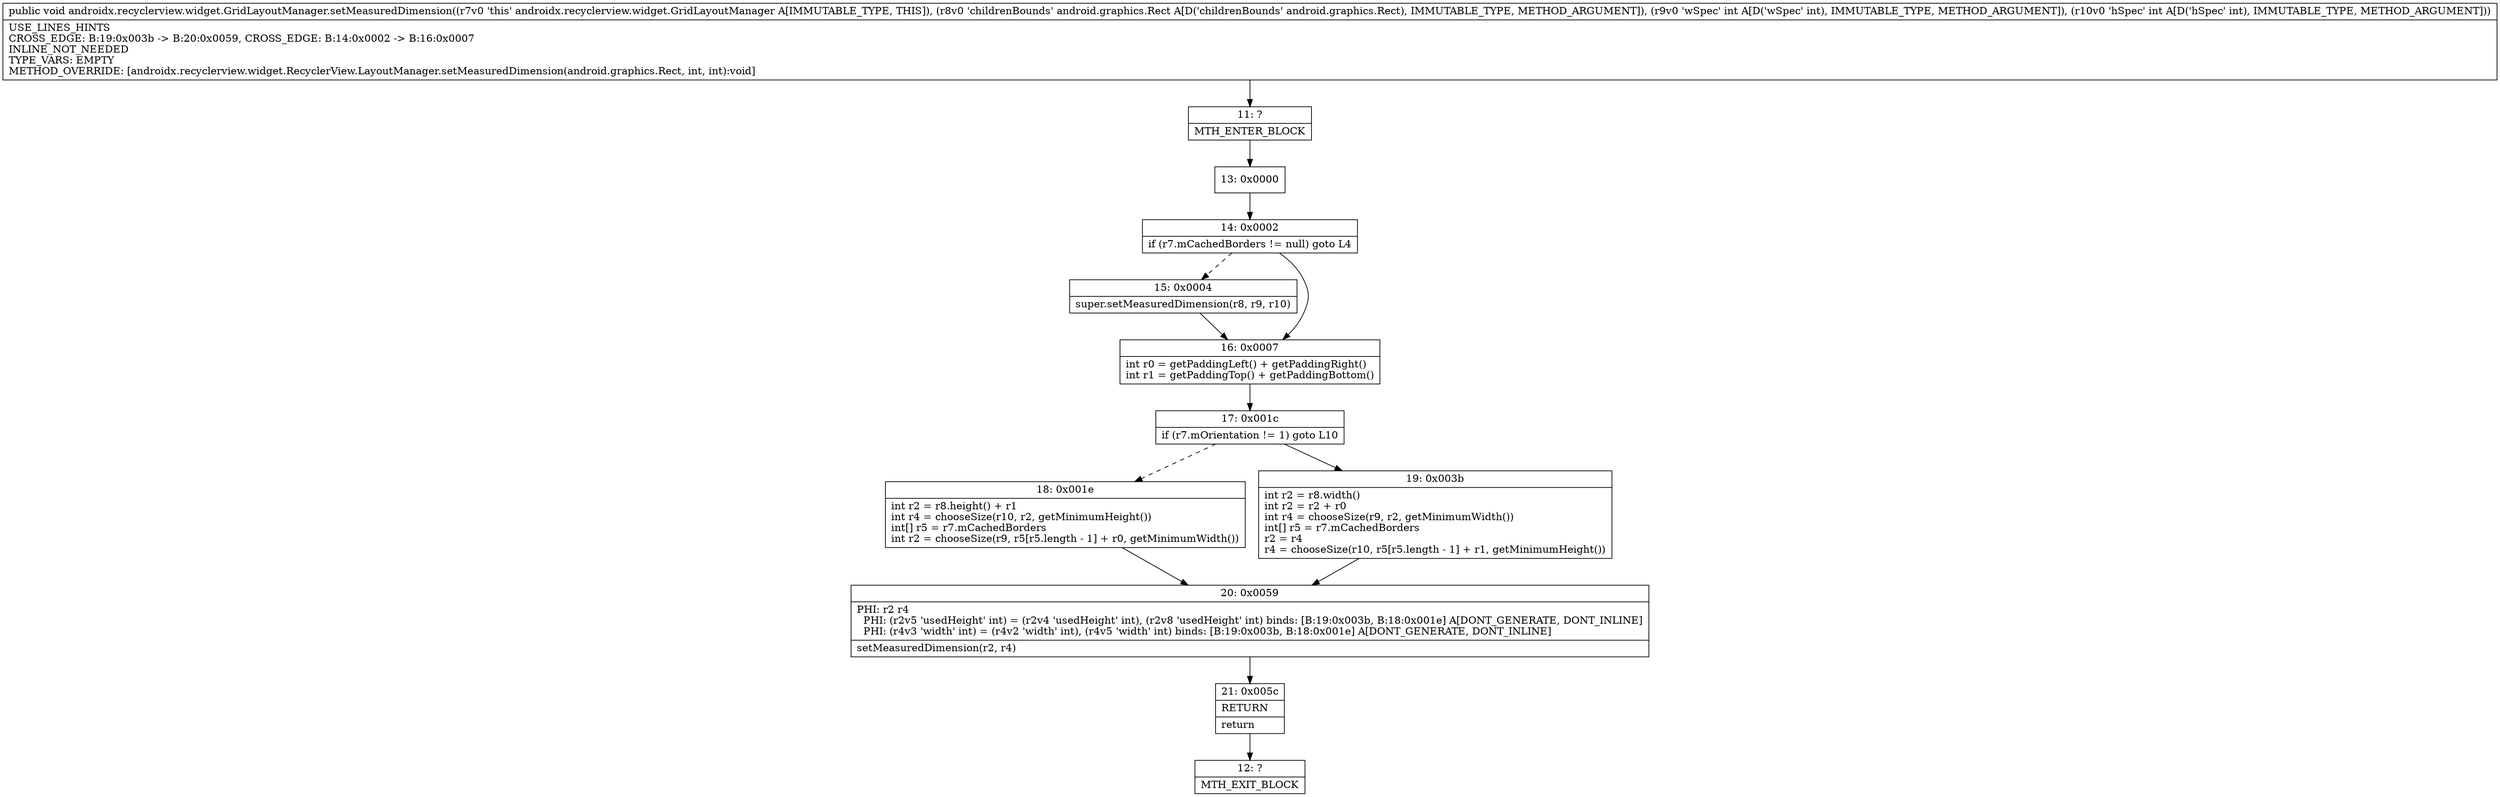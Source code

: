 digraph "CFG forandroidx.recyclerview.widget.GridLayoutManager.setMeasuredDimension(Landroid\/graphics\/Rect;II)V" {
Node_11 [shape=record,label="{11\:\ ?|MTH_ENTER_BLOCK\l}"];
Node_13 [shape=record,label="{13\:\ 0x0000}"];
Node_14 [shape=record,label="{14\:\ 0x0002|if (r7.mCachedBorders != null) goto L4\l}"];
Node_15 [shape=record,label="{15\:\ 0x0004|super.setMeasuredDimension(r8, r9, r10)\l}"];
Node_16 [shape=record,label="{16\:\ 0x0007|int r0 = getPaddingLeft() + getPaddingRight()\lint r1 = getPaddingTop() + getPaddingBottom()\l}"];
Node_17 [shape=record,label="{17\:\ 0x001c|if (r7.mOrientation != 1) goto L10\l}"];
Node_18 [shape=record,label="{18\:\ 0x001e|int r2 = r8.height() + r1\lint r4 = chooseSize(r10, r2, getMinimumHeight())\lint[] r5 = r7.mCachedBorders\lint r2 = chooseSize(r9, r5[r5.length \- 1] + r0, getMinimumWidth())\l}"];
Node_20 [shape=record,label="{20\:\ 0x0059|PHI: r2 r4 \l  PHI: (r2v5 'usedHeight' int) = (r2v4 'usedHeight' int), (r2v8 'usedHeight' int) binds: [B:19:0x003b, B:18:0x001e] A[DONT_GENERATE, DONT_INLINE]\l  PHI: (r4v3 'width' int) = (r4v2 'width' int), (r4v5 'width' int) binds: [B:19:0x003b, B:18:0x001e] A[DONT_GENERATE, DONT_INLINE]\l|setMeasuredDimension(r2, r4)\l}"];
Node_21 [shape=record,label="{21\:\ 0x005c|RETURN\l|return\l}"];
Node_12 [shape=record,label="{12\:\ ?|MTH_EXIT_BLOCK\l}"];
Node_19 [shape=record,label="{19\:\ 0x003b|int r2 = r8.width()\lint r2 = r2 + r0\lint r4 = chooseSize(r9, r2, getMinimumWidth())\lint[] r5 = r7.mCachedBorders\lr2 = r4\lr4 = chooseSize(r10, r5[r5.length \- 1] + r1, getMinimumHeight())\l}"];
MethodNode[shape=record,label="{public void androidx.recyclerview.widget.GridLayoutManager.setMeasuredDimension((r7v0 'this' androidx.recyclerview.widget.GridLayoutManager A[IMMUTABLE_TYPE, THIS]), (r8v0 'childrenBounds' android.graphics.Rect A[D('childrenBounds' android.graphics.Rect), IMMUTABLE_TYPE, METHOD_ARGUMENT]), (r9v0 'wSpec' int A[D('wSpec' int), IMMUTABLE_TYPE, METHOD_ARGUMENT]), (r10v0 'hSpec' int A[D('hSpec' int), IMMUTABLE_TYPE, METHOD_ARGUMENT]))  | USE_LINES_HINTS\lCROSS_EDGE: B:19:0x003b \-\> B:20:0x0059, CROSS_EDGE: B:14:0x0002 \-\> B:16:0x0007\lINLINE_NOT_NEEDED\lTYPE_VARS: EMPTY\lMETHOD_OVERRIDE: [androidx.recyclerview.widget.RecyclerView.LayoutManager.setMeasuredDimension(android.graphics.Rect, int, int):void]\l}"];
MethodNode -> Node_11;Node_11 -> Node_13;
Node_13 -> Node_14;
Node_14 -> Node_15[style=dashed];
Node_14 -> Node_16;
Node_15 -> Node_16;
Node_16 -> Node_17;
Node_17 -> Node_18[style=dashed];
Node_17 -> Node_19;
Node_18 -> Node_20;
Node_20 -> Node_21;
Node_21 -> Node_12;
Node_19 -> Node_20;
}

